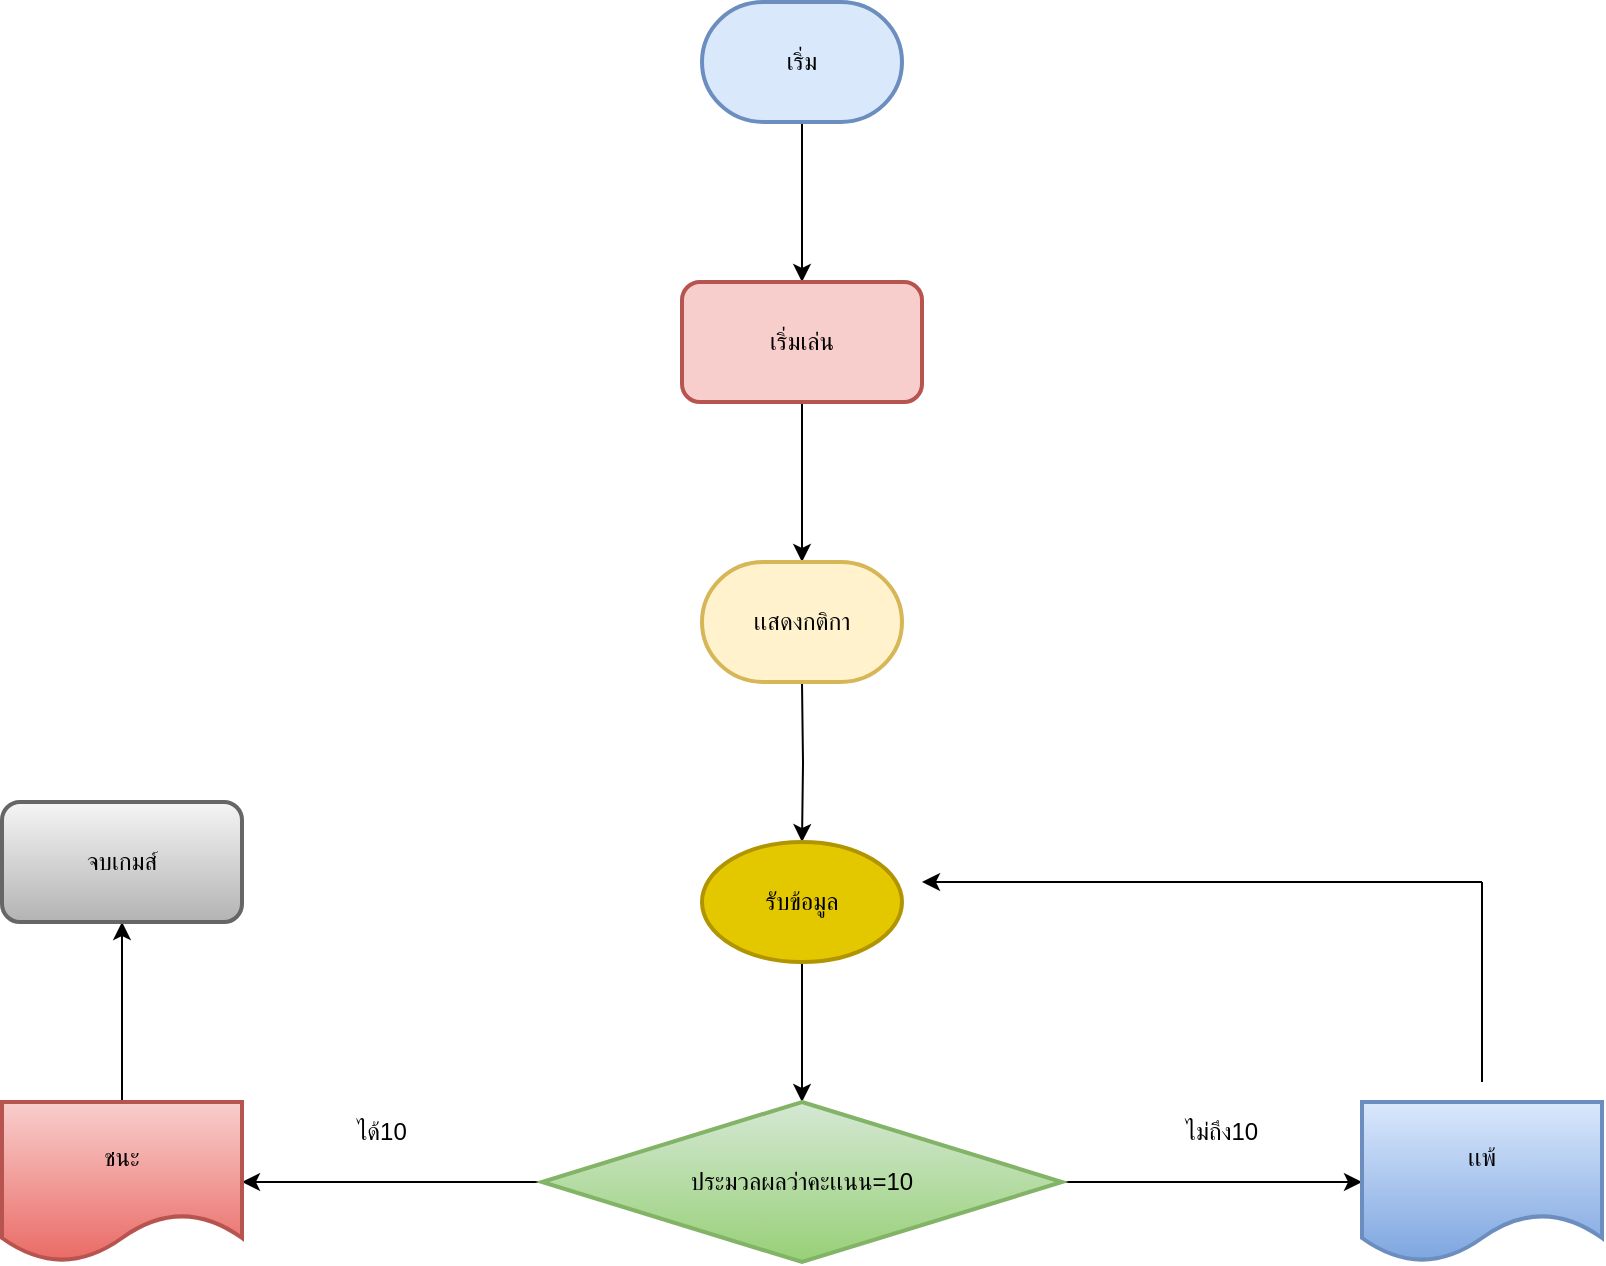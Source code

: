 <mxfile version="20.6.0" type="github">
  <diagram id="kKEVOZZQ7LtOsM97M05r" name="Page-1">
    <mxGraphModel dx="1085" dy="593" grid="1" gridSize="10" guides="1" tooltips="1" connect="1" arrows="1" fold="1" page="1" pageScale="1" pageWidth="850" pageHeight="1100" math="0" shadow="0">
      <root>
        <mxCell id="0" />
        <mxCell id="1" parent="0" />
        <mxCell id="3Hw0FjDdcK-63apDBKU5-4" value="" style="edgeStyle=orthogonalEdgeStyle;rounded=0;orthogonalLoop=1;jettySize=auto;html=1;" edge="1" parent="1" source="3Hw0FjDdcK-63apDBKU5-2" target="3Hw0FjDdcK-63apDBKU5-3">
          <mxGeometry relative="1" as="geometry" />
        </mxCell>
        <mxCell id="3Hw0FjDdcK-63apDBKU5-2" value="เริ่ม" style="strokeWidth=2;html=1;shape=mxgraph.flowchart.terminator;whiteSpace=wrap;fillColor=#dae8fc;strokeColor=#6c8ebf;" vertex="1" parent="1">
          <mxGeometry x="370" y="40" width="100" height="60" as="geometry" />
        </mxCell>
        <mxCell id="3Hw0FjDdcK-63apDBKU5-6" value="" style="edgeStyle=orthogonalEdgeStyle;rounded=0;orthogonalLoop=1;jettySize=auto;html=1;" edge="1" parent="1" source="3Hw0FjDdcK-63apDBKU5-3">
          <mxGeometry relative="1" as="geometry">
            <mxPoint x="420" y="320" as="targetPoint" />
          </mxGeometry>
        </mxCell>
        <mxCell id="3Hw0FjDdcK-63apDBKU5-3" value="เริ่มเล่น" style="rounded=1;whiteSpace=wrap;html=1;strokeWidth=2;fillColor=#f8cecc;strokeColor=#b85450;" vertex="1" parent="1">
          <mxGeometry x="360" y="180" width="120" height="60" as="geometry" />
        </mxCell>
        <mxCell id="3Hw0FjDdcK-63apDBKU5-8" value="" style="edgeStyle=orthogonalEdgeStyle;rounded=0;orthogonalLoop=1;jettySize=auto;html=1;" edge="1" parent="1" target="3Hw0FjDdcK-63apDBKU5-7">
          <mxGeometry relative="1" as="geometry">
            <mxPoint x="420" y="380" as="sourcePoint" />
          </mxGeometry>
        </mxCell>
        <mxCell id="3Hw0FjDdcK-63apDBKU5-11" value="" style="edgeStyle=orthogonalEdgeStyle;rounded=0;orthogonalLoop=1;jettySize=auto;html=1;" edge="1" parent="1" source="3Hw0FjDdcK-63apDBKU5-7" target="3Hw0FjDdcK-63apDBKU5-10">
          <mxGeometry relative="1" as="geometry" />
        </mxCell>
        <mxCell id="3Hw0FjDdcK-63apDBKU5-7" value="รับข้อมูล" style="strokeWidth=2;html=1;shape=mxgraph.flowchart.start_1;whiteSpace=wrap;fillColor=#e3c800;fontColor=#000000;strokeColor=#B09500;" vertex="1" parent="1">
          <mxGeometry x="370" y="460" width="100" height="60" as="geometry" />
        </mxCell>
        <mxCell id="3Hw0FjDdcK-63apDBKU5-9" value="เเสดงกติกา" style="strokeWidth=2;html=1;shape=mxgraph.flowchart.terminator;whiteSpace=wrap;fillColor=#fff2cc;strokeColor=#d6b656;" vertex="1" parent="1">
          <mxGeometry x="370" y="320" width="100" height="60" as="geometry" />
        </mxCell>
        <mxCell id="3Hw0FjDdcK-63apDBKU5-15" value="" style="edgeStyle=orthogonalEdgeStyle;rounded=0;orthogonalLoop=1;jettySize=auto;html=1;" edge="1" parent="1" source="3Hw0FjDdcK-63apDBKU5-10" target="3Hw0FjDdcK-63apDBKU5-14">
          <mxGeometry relative="1" as="geometry" />
        </mxCell>
        <mxCell id="3Hw0FjDdcK-63apDBKU5-17" value="" style="edgeStyle=orthogonalEdgeStyle;rounded=0;orthogonalLoop=1;jettySize=auto;html=1;" edge="1" parent="1" source="3Hw0FjDdcK-63apDBKU5-10" target="3Hw0FjDdcK-63apDBKU5-16">
          <mxGeometry relative="1" as="geometry" />
        </mxCell>
        <mxCell id="3Hw0FjDdcK-63apDBKU5-10" value="ประมวลผลว่าคะเเนน=10" style="rhombus;whiteSpace=wrap;html=1;strokeWidth=2;fillColor=#d5e8d4;gradientColor=#97d077;strokeColor=#82b366;" vertex="1" parent="1">
          <mxGeometry x="290" y="590" width="260" height="80" as="geometry" />
        </mxCell>
        <mxCell id="3Hw0FjDdcK-63apDBKU5-14" value="เเพ้" style="shape=document;whiteSpace=wrap;html=1;boundedLbl=1;strokeWidth=2;fillColor=#dae8fc;gradientColor=#7ea6e0;strokeColor=#6c8ebf;" vertex="1" parent="1">
          <mxGeometry x="700" y="590" width="120" height="80" as="geometry" />
        </mxCell>
        <mxCell id="3Hw0FjDdcK-63apDBKU5-19" value="" style="edgeStyle=orthogonalEdgeStyle;rounded=0;orthogonalLoop=1;jettySize=auto;html=1;" edge="1" parent="1" source="3Hw0FjDdcK-63apDBKU5-16" target="3Hw0FjDdcK-63apDBKU5-18">
          <mxGeometry relative="1" as="geometry" />
        </mxCell>
        <mxCell id="3Hw0FjDdcK-63apDBKU5-16" value="ชนะ" style="shape=document;whiteSpace=wrap;html=1;boundedLbl=1;strokeWidth=2;fillColor=#f8cecc;gradientColor=#ea6b66;strokeColor=#b85450;" vertex="1" parent="1">
          <mxGeometry x="20" y="590" width="120" height="80" as="geometry" />
        </mxCell>
        <mxCell id="3Hw0FjDdcK-63apDBKU5-18" value="จบเกมส์" style="rounded=1;whiteSpace=wrap;html=1;strokeWidth=2;fillColor=#f5f5f5;gradientColor=#b3b3b3;strokeColor=#666666;" vertex="1" parent="1">
          <mxGeometry x="20" y="440" width="120" height="60" as="geometry" />
        </mxCell>
        <mxCell id="3Hw0FjDdcK-63apDBKU5-22" value="" style="endArrow=classic;html=1;rounded=0;" edge="1" parent="1">
          <mxGeometry width="50" height="50" relative="1" as="geometry">
            <mxPoint x="760" y="480" as="sourcePoint" />
            <mxPoint x="480" y="480" as="targetPoint" />
          </mxGeometry>
        </mxCell>
        <mxCell id="3Hw0FjDdcK-63apDBKU5-23" value="" style="endArrow=none;html=1;rounded=0;" edge="1" parent="1">
          <mxGeometry width="50" height="50" relative="1" as="geometry">
            <mxPoint x="760" y="580" as="sourcePoint" />
            <mxPoint x="760" y="480" as="targetPoint" />
          </mxGeometry>
        </mxCell>
        <mxCell id="3Hw0FjDdcK-63apDBKU5-24" value="ได้10" style="text;html=1;strokeColor=none;fillColor=none;align=center;verticalAlign=middle;whiteSpace=wrap;rounded=0;" vertex="1" parent="1">
          <mxGeometry x="180" y="590" width="60" height="30" as="geometry" />
        </mxCell>
        <mxCell id="3Hw0FjDdcK-63apDBKU5-25" value="ไม่ถึง10" style="text;html=1;strokeColor=none;fillColor=none;align=center;verticalAlign=middle;whiteSpace=wrap;rounded=0;" vertex="1" parent="1">
          <mxGeometry x="600" y="590" width="60" height="30" as="geometry" />
        </mxCell>
      </root>
    </mxGraphModel>
  </diagram>
</mxfile>

